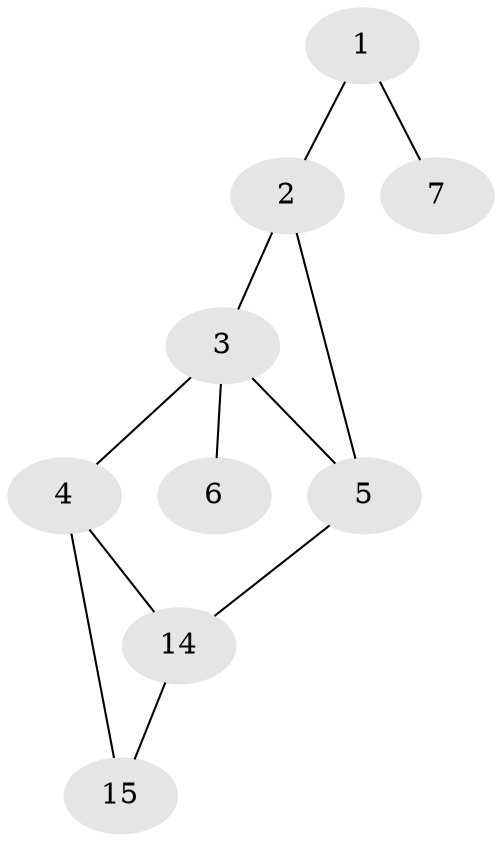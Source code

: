 // Generated by graph-tools (version 1.1) at 2025/46/02/15/25 05:46:28]
// undirected, 9 vertices, 11 edges
graph export_dot {
graph [start="1"]
  node [color=gray90,style=filled];
  1 [super="+16"];
  2;
  3 [super="+13+17"];
  4;
  5 [super="+11+12"];
  6 [super="+8+10"];
  7 [super="+9+20"];
  14;
  15 [super="+12"];
  1 -- 2;
  1 -- 7;
  2 -- 3;
  2 -- 5;
  3 -- 4;
  3 -- 5;
  3 -- 6;
  4 -- 14;
  4 -- 15;
  5 -- 14;
  14 -- 15;
}
